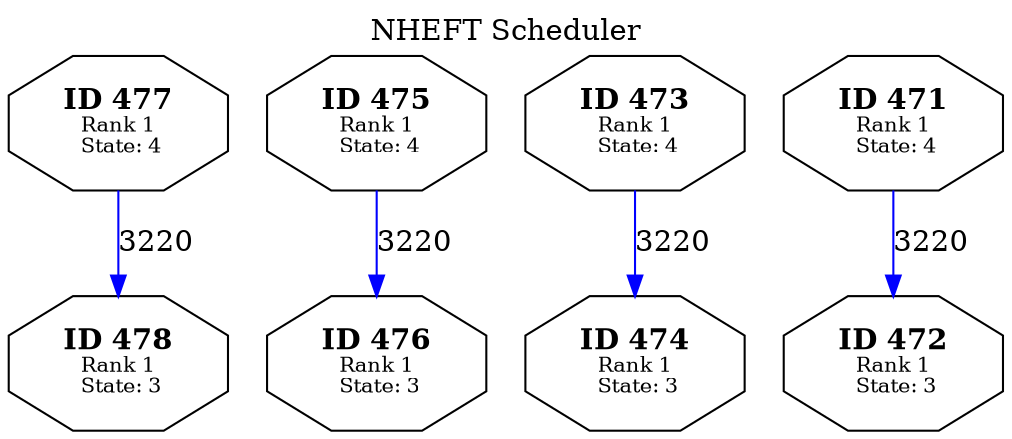 // Generated in NHEFTScheduler
digraph TargetTaskGraph {
  labelloc="t";
  label="NHEFT Scheduler";
  V478 [label=<<B>ID 478</B><BR /><FONT POINT-SIZE="10">Rank 1<BR /> State: 3</FONT>> shape=octagon];
  V477 [label=<<B>ID 477</B><BR /><FONT POINT-SIZE="10">Rank 1<BR /> State: 4</FONT>> shape=octagon];
  V477 -> V478 [color="blue" label=<3220>];
  V476 [label=<<B>ID 476</B><BR /><FONT POINT-SIZE="10">Rank 1<BR /> State: 3</FONT>> shape=octagon];
  V475 [label=<<B>ID 475</B><BR /><FONT POINT-SIZE="10">Rank 1<BR /> State: 4</FONT>> shape=octagon];
  V475 -> V476 [color="blue" label=<3220>];
  V474 [label=<<B>ID 474</B><BR /><FONT POINT-SIZE="10">Rank 1<BR /> State: 3</FONT>> shape=octagon];
  V473 [label=<<B>ID 473</B><BR /><FONT POINT-SIZE="10">Rank 1<BR /> State: 4</FONT>> shape=octagon];
  V473 -> V474 [color="blue" label=<3220>];
  V472 [label=<<B>ID 472</B><BR /><FONT POINT-SIZE="10">Rank 1<BR /> State: 3</FONT>> shape=octagon];
  V471 [label=<<B>ID 471</B><BR /><FONT POINT-SIZE="10">Rank 1<BR /> State: 4</FONT>> shape=octagon];
  V471 -> V472 [color="blue" label=<3220>];
}
